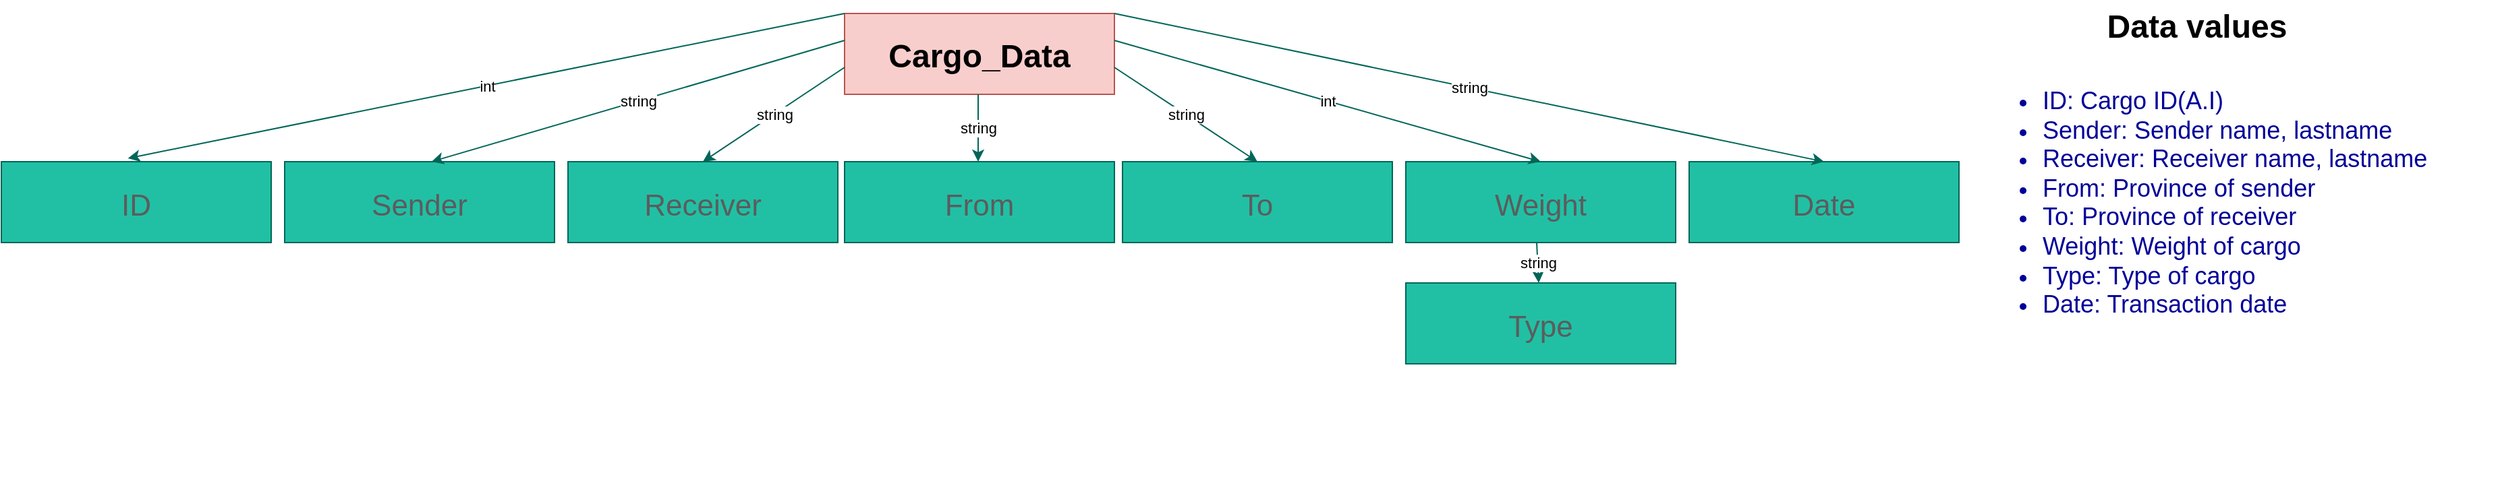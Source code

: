 <mxfile version="14.1.2" type="github">
  <diagram id="prtHgNgQTEPvFCAcTncT" name="Page-1">
    <mxGraphModel dx="3589" dy="1548" grid="1" gridSize="10" guides="1" tooltips="1" connect="1" arrows="1" fold="1" page="1" pageScale="1" pageWidth="827" pageHeight="1169" math="0" shadow="0">
      <root>
        <mxCell id="0" />
        <mxCell id="1" parent="0" />
        <mxCell id="3K_2A4jeLSDLtEPb2Hma-2" value="&lt;font style=&quot;font-size: 22px&quot;&gt;ID&lt;/font&gt;" style="rounded=0;whiteSpace=wrap;html=1;sketch=0;strokeColor=#006658;fillColor=#21C0A5;fontFamily=Helvetica;fontSize=29;fontColor=#5C5C5C;" vertex="1" parent="1">
          <mxGeometry x="-311" y="120" width="200" height="60" as="geometry" />
        </mxCell>
        <mxCell id="3K_2A4jeLSDLtEPb2Hma-3" value="&lt;span style=&quot;font-size: 22px&quot;&gt;Sender&lt;/span&gt;" style="rounded=0;whiteSpace=wrap;html=1;sketch=0;strokeColor=#006658;fillColor=#21C0A5;fontFamily=Helvetica;fontSize=29;fontColor=#5C5C5C;" vertex="1" parent="1">
          <mxGeometry x="-101" y="120" width="200" height="60" as="geometry" />
        </mxCell>
        <mxCell id="3K_2A4jeLSDLtEPb2Hma-4" value="&lt;span style=&quot;font-size: 22px&quot;&gt;From&lt;/span&gt;" style="rounded=0;whiteSpace=wrap;html=1;sketch=0;strokeColor=#006658;fillColor=#21C0A5;fontFamily=Helvetica;fontSize=29;fontColor=#5C5C5C;" vertex="1" parent="1">
          <mxGeometry x="314" y="120" width="200" height="60" as="geometry" />
        </mxCell>
        <mxCell id="3K_2A4jeLSDLtEPb2Hma-5" value="&lt;span style=&quot;font-size: 22px&quot;&gt;To&lt;/span&gt;" style="rounded=0;whiteSpace=wrap;html=1;sketch=0;strokeColor=#006658;fillColor=#21C0A5;fontFamily=Helvetica;fontSize=29;fontColor=#5C5C5C;" vertex="1" parent="1">
          <mxGeometry x="520" y="120" width="200" height="60" as="geometry" />
        </mxCell>
        <mxCell id="3K_2A4jeLSDLtEPb2Hma-6" value="&lt;span style=&quot;font-size: 22px&quot;&gt;Date&lt;/span&gt;" style="rounded=0;whiteSpace=wrap;html=1;sketch=0;strokeColor=#006658;fillColor=#21C0A5;fontFamily=Helvetica;fontSize=29;fontColor=#5C5C5C;" vertex="1" parent="1">
          <mxGeometry x="940" y="120" width="200" height="60" as="geometry" />
        </mxCell>
        <mxCell id="3K_2A4jeLSDLtEPb2Hma-7" value="&lt;span style=&quot;font-size: 22px&quot;&gt;Weight&lt;/span&gt;" style="rounded=0;whiteSpace=wrap;html=1;sketch=0;strokeColor=#006658;fillColor=#21C0A5;fontFamily=Helvetica;fontSize=29;fontColor=#5C5C5C;" vertex="1" parent="1">
          <mxGeometry x="730" y="120" width="200" height="60" as="geometry" />
        </mxCell>
        <mxCell id="3K_2A4jeLSDLtEPb2Hma-8" value="&lt;span style=&quot;font-size: 22px&quot;&gt;Receiver&lt;/span&gt;" style="rounded=0;whiteSpace=wrap;html=1;sketch=0;strokeColor=#006658;fillColor=#21C0A5;fontFamily=Helvetica;fontSize=29;fontColor=#5C5C5C;" vertex="1" parent="1">
          <mxGeometry x="109" y="120" width="200" height="60" as="geometry" />
        </mxCell>
        <mxCell id="3K_2A4jeLSDLtEPb2Hma-22" value="&lt;font size=&quot;1&quot;&gt;&lt;b style=&quot;font-size: 24px&quot;&gt;Cargo_Data&lt;/b&gt;&lt;/font&gt;" style="rounded=0;whiteSpace=wrap;html=1;sketch=0;strokeColor=#b85450;fillColor=#f8cecc;fontFamily=Helvetica;fontSize=29;" vertex="1" parent="1">
          <mxGeometry x="314" y="10" width="200" height="60" as="geometry" />
        </mxCell>
        <mxCell id="3K_2A4jeLSDLtEPb2Hma-23" value="" style="endArrow=classic;html=1;strokeColor=#006658;fillColor=#21C0A5;fontColor=#FFFFFF;exitX=0;exitY=0;exitDx=0;exitDy=0;entryX=0.469;entryY=-0.042;entryDx=0;entryDy=0;entryPerimeter=0;" edge="1" parent="1" source="3K_2A4jeLSDLtEPb2Hma-22" target="3K_2A4jeLSDLtEPb2Hma-2">
          <mxGeometry relative="1" as="geometry">
            <mxPoint x="-220" y="80" as="sourcePoint" />
            <mxPoint x="-220" y="80" as="targetPoint" />
          </mxGeometry>
        </mxCell>
        <mxCell id="3K_2A4jeLSDLtEPb2Hma-24" value="int" style="edgeLabel;resizable=0;html=1;align=center;verticalAlign=middle;" connectable="0" vertex="1" parent="3K_2A4jeLSDLtEPb2Hma-23">
          <mxGeometry relative="1" as="geometry" />
        </mxCell>
        <mxCell id="3K_2A4jeLSDLtEPb2Hma-25" value="" style="endArrow=classic;html=1;strokeColor=#006658;fillColor=#21C0A5;fontColor=#FFFFFF;exitX=0;exitY=0;exitDx=0;exitDy=0;entryX=0.544;entryY=0;entryDx=0;entryDy=0;entryPerimeter=0;" edge="1" parent="1" target="3K_2A4jeLSDLtEPb2Hma-3">
          <mxGeometry relative="1" as="geometry">
            <mxPoint x="314" y="30" as="sourcePoint" />
            <mxPoint x="-217.2" y="137.48" as="targetPoint" />
          </mxGeometry>
        </mxCell>
        <mxCell id="3K_2A4jeLSDLtEPb2Hma-26" value="string" style="edgeLabel;resizable=0;html=1;align=center;verticalAlign=middle;" connectable="0" vertex="1" parent="3K_2A4jeLSDLtEPb2Hma-25">
          <mxGeometry relative="1" as="geometry" />
        </mxCell>
        <mxCell id="3K_2A4jeLSDLtEPb2Hma-28" value="" style="endArrow=classic;html=1;strokeColor=#006658;fillColor=#21C0A5;fontColor=#FFFFFF;exitX=0;exitY=0;exitDx=0;exitDy=0;entryX=0.5;entryY=0;entryDx=0;entryDy=0;" edge="1" parent="1" target="3K_2A4jeLSDLtEPb2Hma-8">
          <mxGeometry relative="1" as="geometry">
            <mxPoint x="314" y="50" as="sourcePoint" />
            <mxPoint x="7.8" y="140" as="targetPoint" />
          </mxGeometry>
        </mxCell>
        <mxCell id="3K_2A4jeLSDLtEPb2Hma-29" value="string" style="edgeLabel;resizable=0;html=1;align=center;verticalAlign=middle;" connectable="0" vertex="1" parent="3K_2A4jeLSDLtEPb2Hma-28">
          <mxGeometry relative="1" as="geometry" />
        </mxCell>
        <mxCell id="3K_2A4jeLSDLtEPb2Hma-30" value="" style="endArrow=classic;html=1;strokeColor=#006658;fillColor=#21C0A5;fontColor=#FFFFFF;exitX=0;exitY=0;exitDx=0;exitDy=0;" edge="1" parent="1">
          <mxGeometry relative="1" as="geometry">
            <mxPoint x="413" y="70" as="sourcePoint" />
            <mxPoint x="413" y="120" as="targetPoint" />
          </mxGeometry>
        </mxCell>
        <mxCell id="3K_2A4jeLSDLtEPb2Hma-31" value="string" style="edgeLabel;resizable=0;html=1;align=center;verticalAlign=middle;" connectable="0" vertex="1" parent="3K_2A4jeLSDLtEPb2Hma-30">
          <mxGeometry relative="1" as="geometry" />
        </mxCell>
        <mxCell id="3K_2A4jeLSDLtEPb2Hma-32" value="" style="endArrow=classic;html=1;strokeColor=#006658;fillColor=#21C0A5;fontColor=#FFFFFF;exitX=0;exitY=0;exitDx=0;exitDy=0;entryX=0.5;entryY=0;entryDx=0;entryDy=0;" edge="1" parent="1" target="3K_2A4jeLSDLtEPb2Hma-6">
          <mxGeometry relative="1" as="geometry">
            <mxPoint x="514" y="10" as="sourcePoint" />
            <mxPoint x="-17.2" y="117.48" as="targetPoint" />
          </mxGeometry>
        </mxCell>
        <mxCell id="3K_2A4jeLSDLtEPb2Hma-33" value="string" style="edgeLabel;resizable=0;html=1;align=center;verticalAlign=middle;" connectable="0" vertex="1" parent="3K_2A4jeLSDLtEPb2Hma-32">
          <mxGeometry relative="1" as="geometry" />
        </mxCell>
        <mxCell id="3K_2A4jeLSDLtEPb2Hma-34" value="" style="endArrow=classic;html=1;strokeColor=#006658;fillColor=#21C0A5;fontColor=#FFFFFF;exitX=0;exitY=0;exitDx=0;exitDy=0;entryX=0.5;entryY=0;entryDx=0;entryDy=0;" edge="1" parent="1" target="3K_2A4jeLSDLtEPb2Hma-7">
          <mxGeometry relative="1" as="geometry">
            <mxPoint x="514" y="30" as="sourcePoint" />
            <mxPoint x="1040" y="140" as="targetPoint" />
          </mxGeometry>
        </mxCell>
        <mxCell id="3K_2A4jeLSDLtEPb2Hma-35" value="int" style="edgeLabel;resizable=0;html=1;align=center;verticalAlign=middle;" connectable="0" vertex="1" parent="3K_2A4jeLSDLtEPb2Hma-34">
          <mxGeometry relative="1" as="geometry" />
        </mxCell>
        <mxCell id="3K_2A4jeLSDLtEPb2Hma-36" value="" style="endArrow=classic;html=1;strokeColor=#006658;fillColor=#21C0A5;fontColor=#FFFFFF;exitX=0;exitY=0;exitDx=0;exitDy=0;entryX=0.5;entryY=0;entryDx=0;entryDy=0;" edge="1" parent="1" target="3K_2A4jeLSDLtEPb2Hma-5">
          <mxGeometry relative="1" as="geometry">
            <mxPoint x="514" y="50" as="sourcePoint" />
            <mxPoint x="409" y="120" as="targetPoint" />
          </mxGeometry>
        </mxCell>
        <mxCell id="3K_2A4jeLSDLtEPb2Hma-37" value="string" style="edgeLabel;resizable=0;html=1;align=center;verticalAlign=middle;" connectable="0" vertex="1" parent="3K_2A4jeLSDLtEPb2Hma-36">
          <mxGeometry relative="1" as="geometry" />
        </mxCell>
        <mxCell id="3K_2A4jeLSDLtEPb2Hma-38" value="&lt;span style=&quot;font-size: 22px&quot;&gt;Type&lt;/span&gt;" style="rounded=0;whiteSpace=wrap;html=1;sketch=0;strokeColor=#006658;fillColor=#21C0A5;fontFamily=Helvetica;fontSize=29;fontColor=#5C5C5C;" vertex="1" parent="1">
          <mxGeometry x="730" y="210" width="200" height="60" as="geometry" />
        </mxCell>
        <mxCell id="3K_2A4jeLSDLtEPb2Hma-39" value="" style="endArrow=classic;html=1;strokeColor=#006658;fillColor=#21C0A5;fontColor=#FFFFFF;exitX=0;exitY=0;exitDx=0;exitDy=0;" edge="1" parent="1" target="3K_2A4jeLSDLtEPb2Hma-38">
          <mxGeometry relative="1" as="geometry">
            <mxPoint x="827" y="180" as="sourcePoint" />
            <mxPoint x="1353" y="290" as="targetPoint" />
          </mxGeometry>
        </mxCell>
        <mxCell id="3K_2A4jeLSDLtEPb2Hma-40" value="string" style="edgeLabel;resizable=0;html=1;align=center;verticalAlign=middle;" connectable="0" vertex="1" parent="3K_2A4jeLSDLtEPb2Hma-39">
          <mxGeometry relative="1" as="geometry" />
        </mxCell>
        <mxCell id="3K_2A4jeLSDLtEPb2Hma-42" value="Data values" style="text;strokeColor=none;fillColor=none;html=1;fontSize=24;fontStyle=1;verticalAlign=middle;align=center;rounded=0;sketch=0;" vertex="1" parent="1">
          <mxGeometry x="1266" width="100" height="40" as="geometry" />
        </mxCell>
        <mxCell id="3K_2A4jeLSDLtEPb2Hma-43" value="&lt;ul style=&quot;font-size: 18px&quot;&gt;&lt;li&gt;ID: Cargo ID(A.I)&lt;/li&gt;&lt;li&gt;Sender: Sender name, lastname&lt;/li&gt;&lt;li&gt;Receiver: Receiver name, lastname&lt;/li&gt;&lt;li&gt;From: Province of sender&lt;/li&gt;&lt;li&gt;To: Province of receiver&lt;/li&gt;&lt;li&gt;Weight: Weight of cargo&lt;/li&gt;&lt;li&gt;Type: Type of cargo&lt;/li&gt;&lt;li&gt;Date: Transaction date&lt;/li&gt;&lt;/ul&gt;" style="text;strokeColor=none;fillColor=none;html=1;whiteSpace=wrap;verticalAlign=top;overflow=hidden;rounded=0;sketch=0;fontColor=#000099;fontSize=28;align=left;" vertex="1" parent="1">
          <mxGeometry x="1160" y="40" width="380" height="310" as="geometry" />
        </mxCell>
      </root>
    </mxGraphModel>
  </diagram>
</mxfile>
